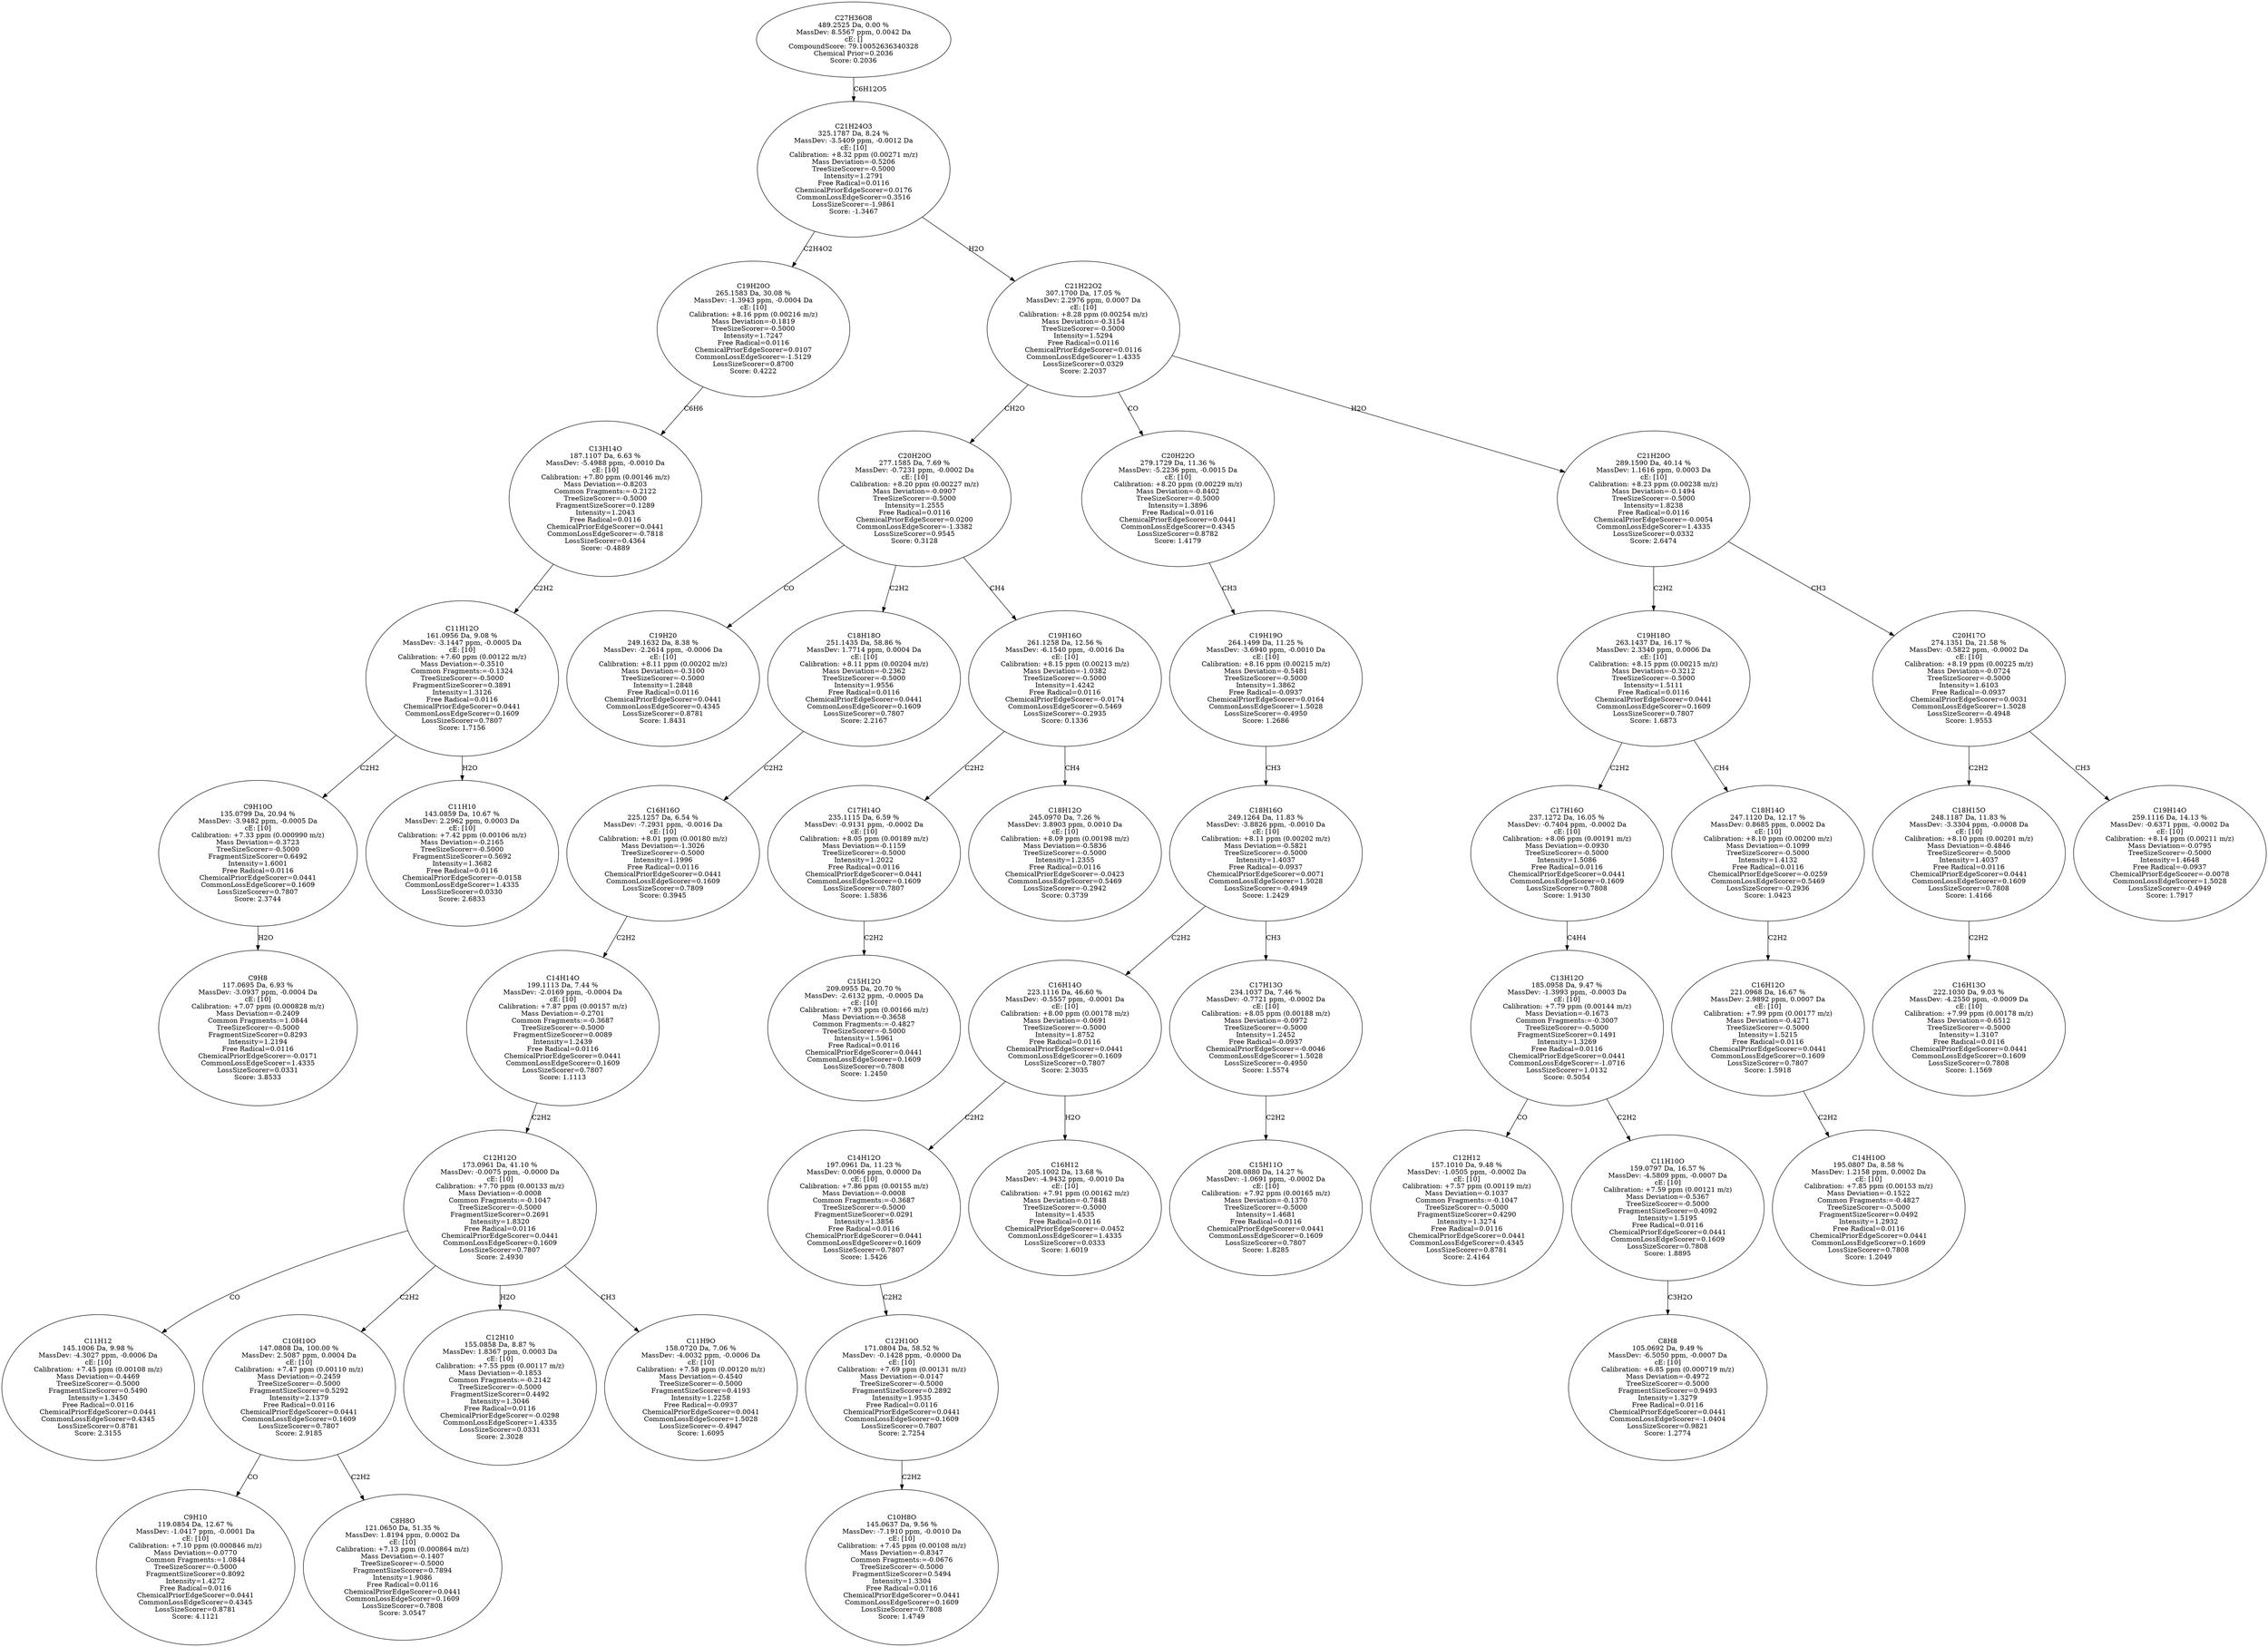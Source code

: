 strict digraph {
v1 [label="C9H8\n117.0695 Da, 6.93 %\nMassDev: -3.0937 ppm, -0.0004 Da\ncE: [10]\nCalibration: +7.07 ppm (0.000828 m/z)\nMass Deviation=-0.2409\nCommon Fragments:=1.0844\nTreeSizeScorer=-0.5000\nFragmentSizeScorer=0.8293\nIntensity=1.2194\nFree Radical=0.0116\nChemicalPriorEdgeScorer=-0.0171\nCommonLossEdgeScorer=1.4335\nLossSizeScorer=0.0331\nScore: 3.8533"];
v2 [label="C9H10O\n135.0799 Da, 20.94 %\nMassDev: -3.9482 ppm, -0.0005 Da\ncE: [10]\nCalibration: +7.33 ppm (0.000990 m/z)\nMass Deviation=-0.3723\nTreeSizeScorer=-0.5000\nFragmentSizeScorer=0.6492\nIntensity=1.6001\nFree Radical=0.0116\nChemicalPriorEdgeScorer=0.0441\nCommonLossEdgeScorer=0.1609\nLossSizeScorer=0.7807\nScore: 2.3744"];
v3 [label="C11H10\n143.0859 Da, 10.67 %\nMassDev: 2.2962 ppm, 0.0003 Da\ncE: [10]\nCalibration: +7.42 ppm (0.00106 m/z)\nMass Deviation=-0.2165\nTreeSizeScorer=-0.5000\nFragmentSizeScorer=0.5692\nIntensity=1.3682\nFree Radical=0.0116\nChemicalPriorEdgeScorer=-0.0158\nCommonLossEdgeScorer=1.4335\nLossSizeScorer=0.0330\nScore: 2.6833"];
v4 [label="C11H12O\n161.0956 Da, 9.08 %\nMassDev: -3.1447 ppm, -0.0005 Da\ncE: [10]\nCalibration: +7.60 ppm (0.00122 m/z)\nMass Deviation=-0.3510\nCommon Fragments:=-0.1324\nTreeSizeScorer=-0.5000\nFragmentSizeScorer=0.3891\nIntensity=1.3126\nFree Radical=0.0116\nChemicalPriorEdgeScorer=0.0441\nCommonLossEdgeScorer=0.1609\nLossSizeScorer=0.7807\nScore: 1.7156"];
v5 [label="C13H14O\n187.1107 Da, 6.63 %\nMassDev: -5.4988 ppm, -0.0010 Da\ncE: [10]\nCalibration: +7.80 ppm (0.00146 m/z)\nMass Deviation=-0.8203\nCommon Fragments:=-0.2122\nTreeSizeScorer=-0.5000\nFragmentSizeScorer=0.1289\nIntensity=1.2043\nFree Radical=0.0116\nChemicalPriorEdgeScorer=0.0441\nCommonLossEdgeScorer=-0.7818\nLossSizeScorer=0.4364\nScore: -0.4889"];
v6 [label="C19H20O\n265.1583 Da, 30.08 %\nMassDev: -1.3943 ppm, -0.0004 Da\ncE: [10]\nCalibration: +8.16 ppm (0.00216 m/z)\nMass Deviation=-0.1819\nTreeSizeScorer=-0.5000\nIntensity=1.7247\nFree Radical=0.0116\nChemicalPriorEdgeScorer=0.0107\nCommonLossEdgeScorer=-1.5129\nLossSizeScorer=0.8700\nScore: 0.4222"];
v7 [label="C19H20\n249.1632 Da, 8.38 %\nMassDev: -2.2614 ppm, -0.0006 Da\ncE: [10]\nCalibration: +8.11 ppm (0.00202 m/z)\nMass Deviation=-0.3100\nTreeSizeScorer=-0.5000\nIntensity=1.2848\nFree Radical=0.0116\nChemicalPriorEdgeScorer=0.0441\nCommonLossEdgeScorer=0.4345\nLossSizeScorer=0.8781\nScore: 1.8431"];
v8 [label="C11H12\n145.1006 Da, 9.98 %\nMassDev: -4.3027 ppm, -0.0006 Da\ncE: [10]\nCalibration: +7.45 ppm (0.00108 m/z)\nMass Deviation=-0.4469\nTreeSizeScorer=-0.5000\nFragmentSizeScorer=0.5490\nIntensity=1.3450\nFree Radical=0.0116\nChemicalPriorEdgeScorer=0.0441\nCommonLossEdgeScorer=0.4345\nLossSizeScorer=0.8781\nScore: 2.3155"];
v9 [label="C9H10\n119.0854 Da, 12.67 %\nMassDev: -1.0417 ppm, -0.0001 Da\ncE: [10]\nCalibration: +7.10 ppm (0.000846 m/z)\nMass Deviation=-0.0770\nCommon Fragments:=1.0844\nTreeSizeScorer=-0.5000\nFragmentSizeScorer=0.8092\nIntensity=1.4272\nFree Radical=0.0116\nChemicalPriorEdgeScorer=0.0441\nCommonLossEdgeScorer=0.4345\nLossSizeScorer=0.8781\nScore: 4.1121"];
v10 [label="C8H8O\n121.0650 Da, 51.35 %\nMassDev: 1.8194 ppm, 0.0002 Da\ncE: [10]\nCalibration: +7.13 ppm (0.000864 m/z)\nMass Deviation=-0.1407\nTreeSizeScorer=-0.5000\nFragmentSizeScorer=0.7894\nIntensity=1.9086\nFree Radical=0.0116\nChemicalPriorEdgeScorer=0.0441\nCommonLossEdgeScorer=0.1609\nLossSizeScorer=0.7808\nScore: 3.0547"];
v11 [label="C10H10O\n147.0808 Da, 100.00 %\nMassDev: 2.5087 ppm, 0.0004 Da\ncE: [10]\nCalibration: +7.47 ppm (0.00110 m/z)\nMass Deviation=-0.2459\nTreeSizeScorer=-0.5000\nFragmentSizeScorer=0.5292\nIntensity=2.1379\nFree Radical=0.0116\nChemicalPriorEdgeScorer=0.0441\nCommonLossEdgeScorer=0.1609\nLossSizeScorer=0.7807\nScore: 2.9185"];
v12 [label="C12H10\n155.0858 Da, 8.87 %\nMassDev: 1.8367 ppm, 0.0003 Da\ncE: [10]\nCalibration: +7.55 ppm (0.00117 m/z)\nMass Deviation=-0.1853\nCommon Fragments:=-0.2142\nTreeSizeScorer=-0.5000\nFragmentSizeScorer=0.4492\nIntensity=1.3046\nFree Radical=0.0116\nChemicalPriorEdgeScorer=-0.0298\nCommonLossEdgeScorer=1.4335\nLossSizeScorer=0.0331\nScore: 2.3028"];
v13 [label="C11H9O\n158.0720 Da, 7.06 %\nMassDev: -4.0032 ppm, -0.0006 Da\ncE: [10]\nCalibration: +7.58 ppm (0.00120 m/z)\nMass Deviation=-0.4540\nTreeSizeScorer=-0.5000\nFragmentSizeScorer=0.4193\nIntensity=1.2258\nFree Radical=-0.0937\nChemicalPriorEdgeScorer=0.0041\nCommonLossEdgeScorer=1.5028\nLossSizeScorer=-0.4947\nScore: 1.6095"];
v14 [label="C12H12O\n173.0961 Da, 41.10 %\nMassDev: -0.0075 ppm, -0.0000 Da\ncE: [10]\nCalibration: +7.70 ppm (0.00133 m/z)\nMass Deviation=-0.0008\nCommon Fragments:=-0.1047\nTreeSizeScorer=-0.5000\nFragmentSizeScorer=0.2691\nIntensity=1.8320\nFree Radical=0.0116\nChemicalPriorEdgeScorer=0.0441\nCommonLossEdgeScorer=0.1609\nLossSizeScorer=0.7807\nScore: 2.4930"];
v15 [label="C14H14O\n199.1113 Da, 7.44 %\nMassDev: -2.0169 ppm, -0.0004 Da\ncE: [10]\nCalibration: +7.87 ppm (0.00157 m/z)\nMass Deviation=-0.2701\nCommon Fragments:=-0.3687\nTreeSizeScorer=-0.5000\nFragmentSizeScorer=0.0089\nIntensity=1.2439\nFree Radical=0.0116\nChemicalPriorEdgeScorer=0.0441\nCommonLossEdgeScorer=0.1609\nLossSizeScorer=0.7807\nScore: 1.1113"];
v16 [label="C16H16O\n225.1257 Da, 6.54 %\nMassDev: -7.2931 ppm, -0.0016 Da\ncE: [10]\nCalibration: +8.01 ppm (0.00180 m/z)\nMass Deviation=-1.3026\nTreeSizeScorer=-0.5000\nIntensity=1.1996\nFree Radical=0.0116\nChemicalPriorEdgeScorer=0.0441\nCommonLossEdgeScorer=0.1609\nLossSizeScorer=0.7809\nScore: 0.3945"];
v17 [label="C18H18O\n251.1435 Da, 58.86 %\nMassDev: 1.7714 ppm, 0.0004 Da\ncE: [10]\nCalibration: +8.11 ppm (0.00204 m/z)\nMass Deviation=-0.2362\nTreeSizeScorer=-0.5000\nIntensity=1.9556\nFree Radical=0.0116\nChemicalPriorEdgeScorer=0.0441\nCommonLossEdgeScorer=0.1609\nLossSizeScorer=0.7807\nScore: 2.2167"];
v18 [label="C15H12O\n209.0955 Da, 20.70 %\nMassDev: -2.6132 ppm, -0.0005 Da\ncE: [10]\nCalibration: +7.93 ppm (0.00166 m/z)\nMass Deviation=-0.3658\nCommon Fragments:=-0.4827\nTreeSizeScorer=-0.5000\nIntensity=1.5961\nFree Radical=0.0116\nChemicalPriorEdgeScorer=0.0441\nCommonLossEdgeScorer=0.1609\nLossSizeScorer=0.7808\nScore: 1.2450"];
v19 [label="C17H14O\n235.1115 Da, 6.59 %\nMassDev: -0.9131 ppm, -0.0002 Da\ncE: [10]\nCalibration: +8.05 ppm (0.00189 m/z)\nMass Deviation=-0.1159\nTreeSizeScorer=-0.5000\nIntensity=1.2022\nFree Radical=0.0116\nChemicalPriorEdgeScorer=0.0441\nCommonLossEdgeScorer=0.1609\nLossSizeScorer=0.7807\nScore: 1.5836"];
v20 [label="C18H12O\n245.0970 Da, 7.26 %\nMassDev: 3.8903 ppm, 0.0010 Da\ncE: [10]\nCalibration: +8.09 ppm (0.00198 m/z)\nMass Deviation=-0.5836\nTreeSizeScorer=-0.5000\nIntensity=1.2355\nFree Radical=0.0116\nChemicalPriorEdgeScorer=-0.0423\nCommonLossEdgeScorer=0.5469\nLossSizeScorer=-0.2942\nScore: 0.3739"];
v21 [label="C19H16O\n261.1258 Da, 12.56 %\nMassDev: -6.1540 ppm, -0.0016 Da\ncE: [10]\nCalibration: +8.15 ppm (0.00213 m/z)\nMass Deviation=-1.0382\nTreeSizeScorer=-0.5000\nIntensity=1.4242\nFree Radical=0.0116\nChemicalPriorEdgeScorer=-0.0174\nCommonLossEdgeScorer=0.5469\nLossSizeScorer=-0.2935\nScore: 0.1336"];
v22 [label="C20H20O\n277.1585 Da, 7.69 %\nMassDev: -0.7231 ppm, -0.0002 Da\ncE: [10]\nCalibration: +8.20 ppm (0.00227 m/z)\nMass Deviation=-0.0907\nTreeSizeScorer=-0.5000\nIntensity=1.2555\nFree Radical=0.0116\nChemicalPriorEdgeScorer=0.0200\nCommonLossEdgeScorer=-1.3382\nLossSizeScorer=0.9545\nScore: 0.3128"];
v23 [label="C10H8O\n145.0637 Da, 9.56 %\nMassDev: -7.1910 ppm, -0.0010 Da\ncE: [10]\nCalibration: +7.45 ppm (0.00108 m/z)\nMass Deviation=-0.8347\nCommon Fragments:=-0.0676\nTreeSizeScorer=-0.5000\nFragmentSizeScorer=0.5494\nIntensity=1.3304\nFree Radical=0.0116\nChemicalPriorEdgeScorer=0.0441\nCommonLossEdgeScorer=0.1609\nLossSizeScorer=0.7808\nScore: 1.4749"];
v24 [label="C12H10O\n171.0804 Da, 58.52 %\nMassDev: -0.1428 ppm, -0.0000 Da\ncE: [10]\nCalibration: +7.69 ppm (0.00131 m/z)\nMass Deviation=-0.0147\nTreeSizeScorer=-0.5000\nFragmentSizeScorer=0.2892\nIntensity=1.9535\nFree Radical=0.0116\nChemicalPriorEdgeScorer=0.0441\nCommonLossEdgeScorer=0.1609\nLossSizeScorer=0.7807\nScore: 2.7254"];
v25 [label="C14H12O\n197.0961 Da, 11.23 %\nMassDev: 0.0066 ppm, 0.0000 Da\ncE: [10]\nCalibration: +7.86 ppm (0.00155 m/z)\nMass Deviation=-0.0008\nCommon Fragments:=-0.3687\nTreeSizeScorer=-0.5000\nFragmentSizeScorer=0.0291\nIntensity=1.3856\nFree Radical=0.0116\nChemicalPriorEdgeScorer=0.0441\nCommonLossEdgeScorer=0.1609\nLossSizeScorer=0.7807\nScore: 1.5426"];
v26 [label="C16H12\n205.1002 Da, 13.68 %\nMassDev: -4.9432 ppm, -0.0010 Da\ncE: [10]\nCalibration: +7.91 ppm (0.00162 m/z)\nMass Deviation=-0.7848\nTreeSizeScorer=-0.5000\nIntensity=1.4535\nFree Radical=0.0116\nChemicalPriorEdgeScorer=-0.0452\nCommonLossEdgeScorer=1.4335\nLossSizeScorer=0.0333\nScore: 1.6019"];
v27 [label="C16H14O\n223.1116 Da, 46.60 %\nMassDev: -0.5557 ppm, -0.0001 Da\ncE: [10]\nCalibration: +8.00 ppm (0.00178 m/z)\nMass Deviation=-0.0691\nTreeSizeScorer=-0.5000\nIntensity=1.8752\nFree Radical=0.0116\nChemicalPriorEdgeScorer=0.0441\nCommonLossEdgeScorer=0.1609\nLossSizeScorer=0.7807\nScore: 2.3035"];
v28 [label="C15H11O\n208.0880 Da, 14.27 %\nMassDev: -1.0691 ppm, -0.0002 Da\ncE: [10]\nCalibration: +7.92 ppm (0.00165 m/z)\nMass Deviation=-0.1370\nTreeSizeScorer=-0.5000\nIntensity=1.4681\nFree Radical=0.0116\nChemicalPriorEdgeScorer=0.0441\nCommonLossEdgeScorer=0.1609\nLossSizeScorer=0.7807\nScore: 1.8285"];
v29 [label="C17H13O\n234.1037 Da, 7.46 %\nMassDev: -0.7721 ppm, -0.0002 Da\ncE: [10]\nCalibration: +8.05 ppm (0.00188 m/z)\nMass Deviation=-0.0972\nTreeSizeScorer=-0.5000\nIntensity=1.2452\nFree Radical=-0.0937\nChemicalPriorEdgeScorer=-0.0046\nCommonLossEdgeScorer=1.5028\nLossSizeScorer=-0.4950\nScore: 1.5574"];
v30 [label="C18H16O\n249.1264 Da, 11.83 %\nMassDev: -3.8826 ppm, -0.0010 Da\ncE: [10]\nCalibration: +8.11 ppm (0.00202 m/z)\nMass Deviation=-0.5821\nTreeSizeScorer=-0.5000\nIntensity=1.4037\nFree Radical=-0.0937\nChemicalPriorEdgeScorer=0.0071\nCommonLossEdgeScorer=1.5028\nLossSizeScorer=-0.4949\nScore: 1.2429"];
v31 [label="C19H19O\n264.1499 Da, 11.25 %\nMassDev: -3.6940 ppm, -0.0010 Da\ncE: [10]\nCalibration: +8.16 ppm (0.00215 m/z)\nMass Deviation=-0.5481\nTreeSizeScorer=-0.5000\nIntensity=1.3862\nFree Radical=-0.0937\nChemicalPriorEdgeScorer=0.0164\nCommonLossEdgeScorer=1.5028\nLossSizeScorer=-0.4950\nScore: 1.2686"];
v32 [label="C20H22O\n279.1729 Da, 11.36 %\nMassDev: -5.2236 ppm, -0.0015 Da\ncE: [10]\nCalibration: +8.20 ppm (0.00229 m/z)\nMass Deviation=-0.8402\nTreeSizeScorer=-0.5000\nIntensity=1.3896\nFree Radical=0.0116\nChemicalPriorEdgeScorer=0.0441\nCommonLossEdgeScorer=0.4345\nLossSizeScorer=0.8782\nScore: 1.4179"];
v33 [label="C12H12\n157.1010 Da, 9.48 %\nMassDev: -1.0505 ppm, -0.0002 Da\ncE: [10]\nCalibration: +7.57 ppm (0.00119 m/z)\nMass Deviation=-0.1037\nCommon Fragments:=-0.1047\nTreeSizeScorer=-0.5000\nFragmentSizeScorer=0.4290\nIntensity=1.3274\nFree Radical=0.0116\nChemicalPriorEdgeScorer=0.0441\nCommonLossEdgeScorer=0.4345\nLossSizeScorer=0.8781\nScore: 2.4164"];
v34 [label="C8H8\n105.0692 Da, 9.49 %\nMassDev: -6.5050 ppm, -0.0007 Da\ncE: [10]\nCalibration: +6.85 ppm (0.000719 m/z)\nMass Deviation=-0.4972\nTreeSizeScorer=-0.5000\nFragmentSizeScorer=0.9493\nIntensity=1.3279\nFree Radical=0.0116\nChemicalPriorEdgeScorer=0.0441\nCommonLossEdgeScorer=-1.0404\nLossSizeScorer=0.9821\nScore: 1.2774"];
v35 [label="C11H10O\n159.0797 Da, 16.57 %\nMassDev: -4.5809 ppm, -0.0007 Da\ncE: [10]\nCalibration: +7.59 ppm (0.00121 m/z)\nMass Deviation=-0.5367\nTreeSizeScorer=-0.5000\nFragmentSizeScorer=0.4092\nIntensity=1.5195\nFree Radical=0.0116\nChemicalPriorEdgeScorer=0.0441\nCommonLossEdgeScorer=0.1609\nLossSizeScorer=0.7808\nScore: 1.8895"];
v36 [label="C13H12O\n185.0958 Da, 9.47 %\nMassDev: -1.3993 ppm, -0.0003 Da\ncE: [10]\nCalibration: +7.79 ppm (0.00144 m/z)\nMass Deviation=-0.1673\nCommon Fragments:=-0.3007\nTreeSizeScorer=-0.5000\nFragmentSizeScorer=0.1491\nIntensity=1.3269\nFree Radical=0.0116\nChemicalPriorEdgeScorer=0.0441\nCommonLossEdgeScorer=-1.0716\nLossSizeScorer=1.0132\nScore: 0.5054"];
v37 [label="C17H16O\n237.1272 Da, 16.05 %\nMassDev: -0.7404 ppm, -0.0002 Da\ncE: [10]\nCalibration: +8.06 ppm (0.00191 m/z)\nMass Deviation=-0.0930\nTreeSizeScorer=-0.5000\nIntensity=1.5086\nFree Radical=0.0116\nChemicalPriorEdgeScorer=0.0441\nCommonLossEdgeScorer=0.1609\nLossSizeScorer=0.7808\nScore: 1.9130"];
v38 [label="C14H10O\n195.0807 Da, 8.58 %\nMassDev: 1.2158 ppm, 0.0002 Da\ncE: [10]\nCalibration: +7.85 ppm (0.00153 m/z)\nMass Deviation=-0.1522\nCommon Fragments:=-0.4827\nTreeSizeScorer=-0.5000\nFragmentSizeScorer=0.0492\nIntensity=1.2932\nFree Radical=0.0116\nChemicalPriorEdgeScorer=0.0441\nCommonLossEdgeScorer=0.1609\nLossSizeScorer=0.7808\nScore: 1.2049"];
v39 [label="C16H12O\n221.0968 Da, 16.67 %\nMassDev: 2.9892 ppm, 0.0007 Da\ncE: [10]\nCalibration: +7.99 ppm (0.00177 m/z)\nMass Deviation=-0.4271\nTreeSizeScorer=-0.5000\nIntensity=1.5215\nFree Radical=0.0116\nChemicalPriorEdgeScorer=0.0441\nCommonLossEdgeScorer=0.1609\nLossSizeScorer=0.7807\nScore: 1.5918"];
v40 [label="C18H14O\n247.1120 Da, 12.17 %\nMassDev: 0.8685 ppm, 0.0002 Da\ncE: [10]\nCalibration: +8.10 ppm (0.00200 m/z)\nMass Deviation=-0.1099\nTreeSizeScorer=-0.5000\nIntensity=1.4132\nFree Radical=0.0116\nChemicalPriorEdgeScorer=-0.0259\nCommonLossEdgeScorer=0.5469\nLossSizeScorer=-0.2936\nScore: 1.0423"];
v41 [label="C19H18O\n263.1437 Da, 16.17 %\nMassDev: 2.3340 ppm, 0.0006 Da\ncE: [10]\nCalibration: +8.15 ppm (0.00215 m/z)\nMass Deviation=-0.3212\nTreeSizeScorer=-0.5000\nIntensity=1.5111\nFree Radical=0.0116\nChemicalPriorEdgeScorer=0.0441\nCommonLossEdgeScorer=0.1609\nLossSizeScorer=0.7807\nScore: 1.6873"];
v42 [label="C16H13O\n222.1030 Da, 9.03 %\nMassDev: -4.2550 ppm, -0.0009 Da\ncE: [10]\nCalibration: +7.99 ppm (0.00178 m/z)\nMass Deviation=-0.6512\nTreeSizeScorer=-0.5000\nIntensity=1.3107\nFree Radical=0.0116\nChemicalPriorEdgeScorer=0.0441\nCommonLossEdgeScorer=0.1609\nLossSizeScorer=0.7808\nScore: 1.1569"];
v43 [label="C18H15O\n248.1187 Da, 11.83 %\nMassDev: -3.3304 ppm, -0.0008 Da\ncE: [10]\nCalibration: +8.10 ppm (0.00201 m/z)\nMass Deviation=-0.4846\nTreeSizeScorer=-0.5000\nIntensity=1.4037\nFree Radical=0.0116\nChemicalPriorEdgeScorer=0.0441\nCommonLossEdgeScorer=0.1609\nLossSizeScorer=0.7808\nScore: 1.4166"];
v44 [label="C19H14O\n259.1116 Da, 14.13 %\nMassDev: -0.6371 ppm, -0.0002 Da\ncE: [10]\nCalibration: +8.14 ppm (0.00211 m/z)\nMass Deviation=-0.0795\nTreeSizeScorer=-0.5000\nIntensity=1.4648\nFree Radical=-0.0937\nChemicalPriorEdgeScorer=-0.0078\nCommonLossEdgeScorer=1.5028\nLossSizeScorer=-0.4949\nScore: 1.7917"];
v45 [label="C20H17O\n274.1351 Da, 21.58 %\nMassDev: -0.5822 ppm, -0.0002 Da\ncE: [10]\nCalibration: +8.19 ppm (0.00225 m/z)\nMass Deviation=-0.0724\nTreeSizeScorer=-0.5000\nIntensity=1.6103\nFree Radical=-0.0937\nChemicalPriorEdgeScorer=0.0031\nCommonLossEdgeScorer=1.5028\nLossSizeScorer=-0.4948\nScore: 1.9553"];
v46 [label="C21H20O\n289.1590 Da, 40.14 %\nMassDev: 1.1616 ppm, 0.0003 Da\ncE: [10]\nCalibration: +8.23 ppm (0.00238 m/z)\nMass Deviation=-0.1494\nTreeSizeScorer=-0.5000\nIntensity=1.8238\nFree Radical=0.0116\nChemicalPriorEdgeScorer=-0.0054\nCommonLossEdgeScorer=1.4335\nLossSizeScorer=0.0332\nScore: 2.6474"];
v47 [label="C21H22O2\n307.1700 Da, 17.05 %\nMassDev: 2.2976 ppm, 0.0007 Da\ncE: [10]\nCalibration: +8.28 ppm (0.00254 m/z)\nMass Deviation=-0.3154\nTreeSizeScorer=-0.5000\nIntensity=1.5294\nFree Radical=0.0116\nChemicalPriorEdgeScorer=0.0116\nCommonLossEdgeScorer=1.4335\nLossSizeScorer=0.0329\nScore: 2.2037"];
v48 [label="C21H24O3\n325.1787 Da, 8.24 %\nMassDev: -3.5409 ppm, -0.0012 Da\ncE: [10]\nCalibration: +8.32 ppm (0.00271 m/z)\nMass Deviation=-0.5206\nTreeSizeScorer=-0.5000\nIntensity=1.2791\nFree Radical=0.0116\nChemicalPriorEdgeScorer=0.0176\nCommonLossEdgeScorer=0.3516\nLossSizeScorer=-1.9861\nScore: -1.3467"];
v49 [label="C27H36O8\n489.2525 Da, 0.00 %\nMassDev: 8.5567 ppm, 0.0042 Da\ncE: []\nCompoundScore: 79.10052636340328\nChemical Prior=0.2036\nScore: 0.2036"];
v2 -> v1 [label="H2O"];
v4 -> v2 [label="C2H2"];
v4 -> v3 [label="H2O"];
v5 -> v4 [label="C2H2"];
v6 -> v5 [label="C6H6"];
v48 -> v6 [label="C2H4O2"];
v22 -> v7 [label="CO"];
v14 -> v8 [label="CO"];
v11 -> v9 [label="CO"];
v11 -> v10 [label="C2H2"];
v14 -> v11 [label="C2H2"];
v14 -> v12 [label="H2O"];
v14 -> v13 [label="CH3"];
v15 -> v14 [label="C2H2"];
v16 -> v15 [label="C2H2"];
v17 -> v16 [label="C2H2"];
v22 -> v17 [label="C2H2"];
v19 -> v18 [label="C2H2"];
v21 -> v19 [label="C2H2"];
v21 -> v20 [label="CH4"];
v22 -> v21 [label="CH4"];
v47 -> v22 [label="CH2O"];
v24 -> v23 [label="C2H2"];
v25 -> v24 [label="C2H2"];
v27 -> v25 [label="C2H2"];
v27 -> v26 [label="H2O"];
v30 -> v27 [label="C2H2"];
v29 -> v28 [label="C2H2"];
v30 -> v29 [label="CH3"];
v31 -> v30 [label="CH3"];
v32 -> v31 [label="CH3"];
v47 -> v32 [label="CO"];
v36 -> v33 [label="CO"];
v35 -> v34 [label="C3H2O"];
v36 -> v35 [label="C2H2"];
v37 -> v36 [label="C4H4"];
v41 -> v37 [label="C2H2"];
v39 -> v38 [label="C2H2"];
v40 -> v39 [label="C2H2"];
v41 -> v40 [label="CH4"];
v46 -> v41 [label="C2H2"];
v43 -> v42 [label="C2H2"];
v45 -> v43 [label="C2H2"];
v45 -> v44 [label="CH3"];
v46 -> v45 [label="CH3"];
v47 -> v46 [label="H2O"];
v48 -> v47 [label="H2O"];
v49 -> v48 [label="C6H12O5"];
}